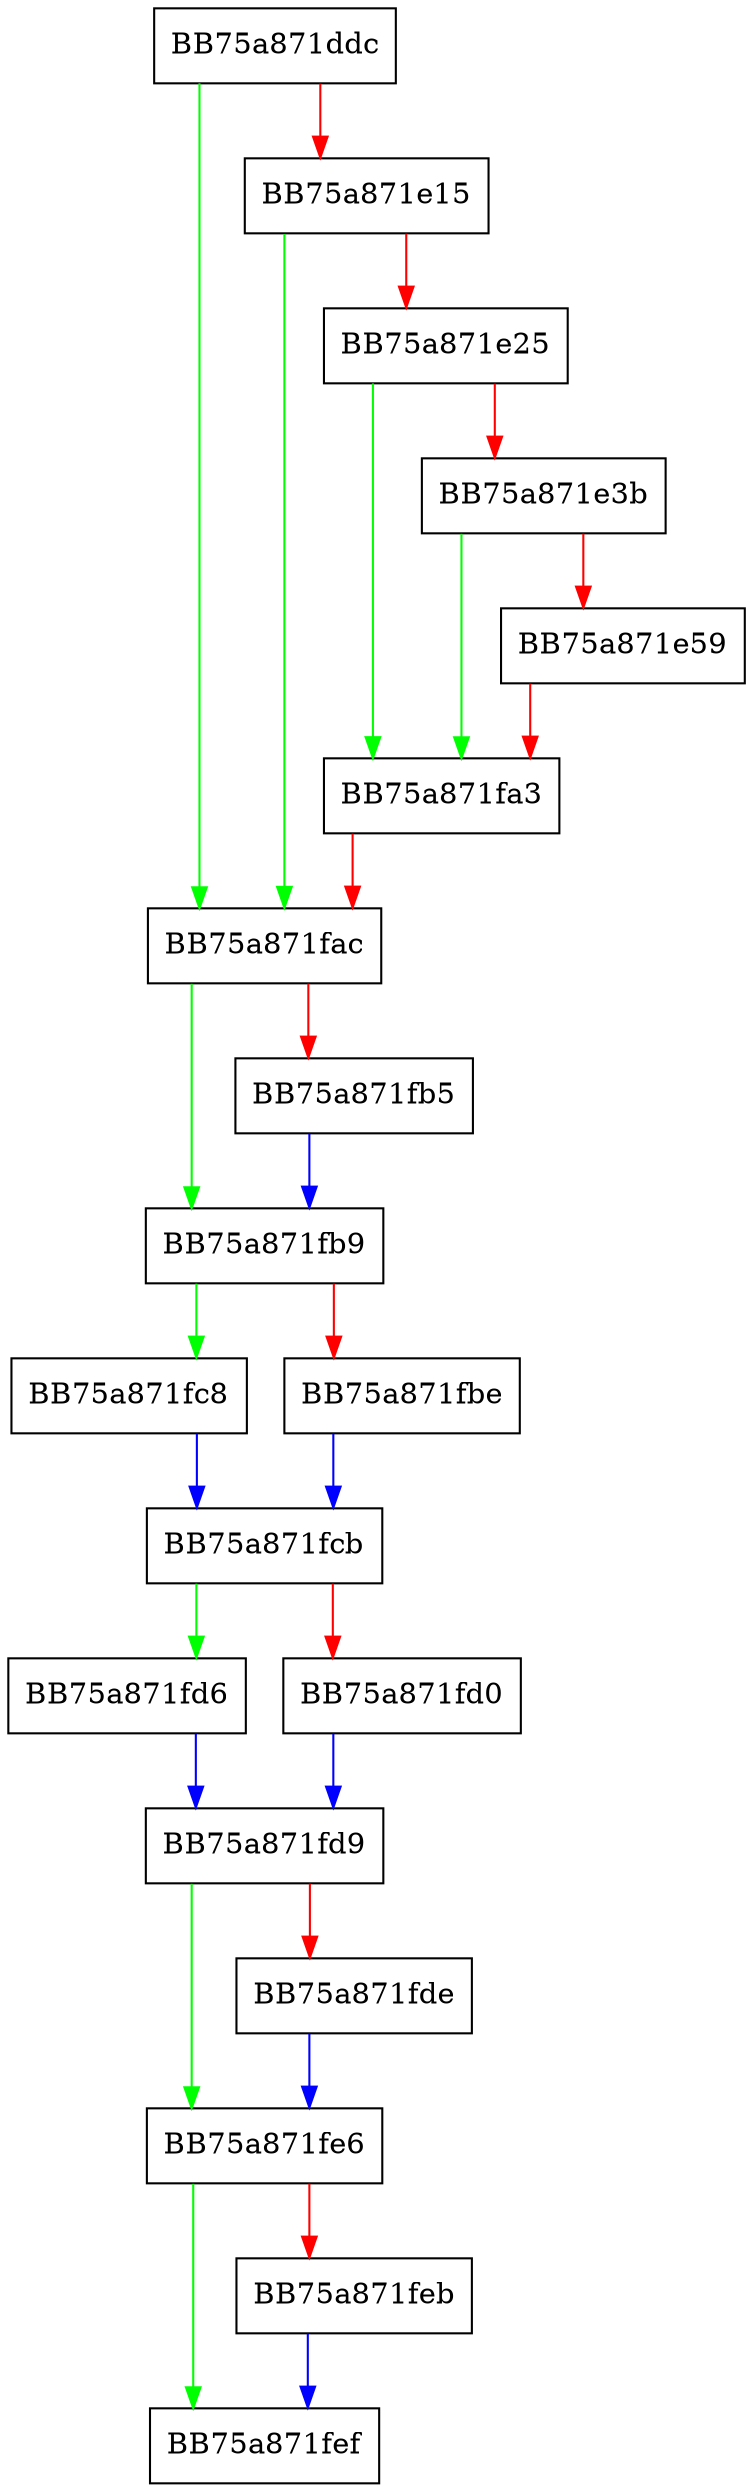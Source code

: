 digraph SynchronousUpdateOnProcessStart {
  node [shape="box"];
  graph [splines=ortho];
  BB75a871ddc -> BB75a871fac [color="green"];
  BB75a871ddc -> BB75a871e15 [color="red"];
  BB75a871e15 -> BB75a871fac [color="green"];
  BB75a871e15 -> BB75a871e25 [color="red"];
  BB75a871e25 -> BB75a871fa3 [color="green"];
  BB75a871e25 -> BB75a871e3b [color="red"];
  BB75a871e3b -> BB75a871fa3 [color="green"];
  BB75a871e3b -> BB75a871e59 [color="red"];
  BB75a871e59 -> BB75a871fa3 [color="red"];
  BB75a871fa3 -> BB75a871fac [color="red"];
  BB75a871fac -> BB75a871fb9 [color="green"];
  BB75a871fac -> BB75a871fb5 [color="red"];
  BB75a871fb5 -> BB75a871fb9 [color="blue"];
  BB75a871fb9 -> BB75a871fc8 [color="green"];
  BB75a871fb9 -> BB75a871fbe [color="red"];
  BB75a871fbe -> BB75a871fcb [color="blue"];
  BB75a871fc8 -> BB75a871fcb [color="blue"];
  BB75a871fcb -> BB75a871fd6 [color="green"];
  BB75a871fcb -> BB75a871fd0 [color="red"];
  BB75a871fd0 -> BB75a871fd9 [color="blue"];
  BB75a871fd6 -> BB75a871fd9 [color="blue"];
  BB75a871fd9 -> BB75a871fe6 [color="green"];
  BB75a871fd9 -> BB75a871fde [color="red"];
  BB75a871fde -> BB75a871fe6 [color="blue"];
  BB75a871fe6 -> BB75a871fef [color="green"];
  BB75a871fe6 -> BB75a871feb [color="red"];
  BB75a871feb -> BB75a871fef [color="blue"];
}